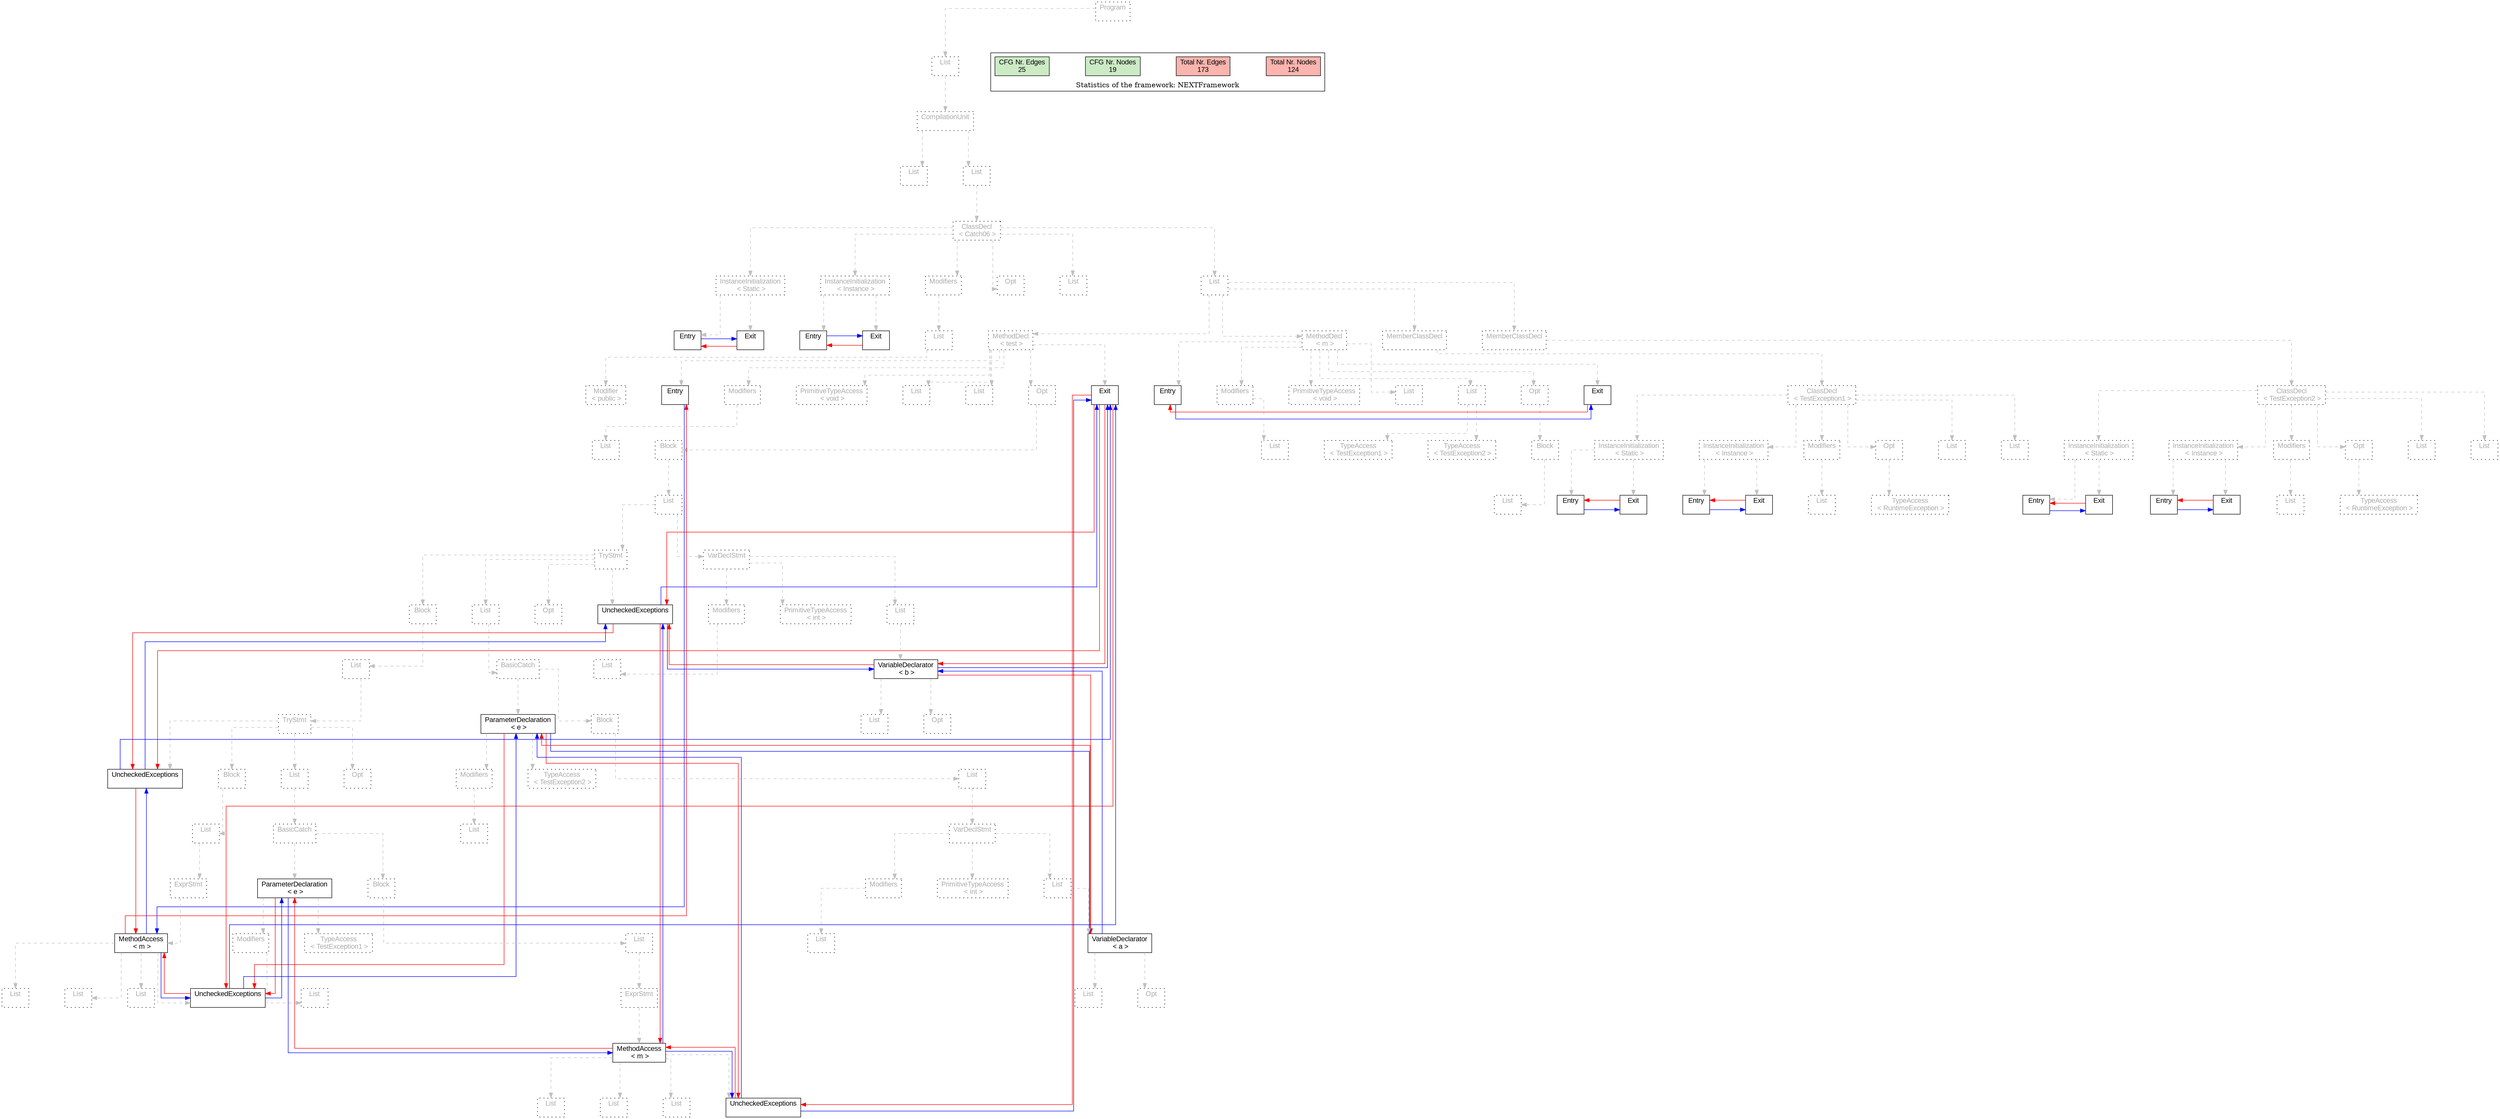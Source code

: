 digraph G {
graph [splines=ortho, nodesep="1", ranksep="1"]
node [shape=rect, fontname=Arial];
{ rank = same; "Program[0]"}
{ rank = same; "List[1]"}
{ rank = same; "CompilationUnit[2]"}
{ rank = same; "List[3]"; "List[4]"}
{ rank = same; "ClassDecl[5]"}
{ rank = same; "Modifiers[22]"; "Opt[25]"; "List[26]"; "List[27]"; "InstanceInitialization[6]"; "InstanceInitialization[14]"}
{ rank = same; "List[23]"; "MethodDecl[28]"; "MethodDecl[92]"; "MemberClassDecl[104]"; "MemberClassDecl[128]"; "Entry[7]"; "Exit[8]"; "Entry[15]"; "Exit[16]"}
{ rank = same; "Modifier[24]"; "Entry[29]"; "Modifiers[30]"; "PrimitiveTypeAccess[32]"; "List[33]"; "List[34]"; "Opt[35]"; "Exit[36]"; "Entry[93]"; "Modifiers[94]"; "PrimitiveTypeAccess[96]"; "List[97]"; "List[98]"; "Opt[101]"; "Exit[102]"; "ClassDecl[105]"; "ClassDecl[129]"}
{ rank = same; "List[31]"; "Block[36]"; "List[95]"; "TypeAccess[99]"; "TypeAccess[100]"; "Block[102]"; "Modifiers[122]"; "Opt[124]"; "List[126]"; "List[127]"; "InstanceInitialization[106]"; "InstanceInitialization[114]"; "Modifiers[146]"; "Opt[148]"; "List[150]"; "List[151]"; "InstanceInitialization[130]"; "InstanceInitialization[138]"}
{ rank = same; "List[37]"; "List[103]"; "List[123]"; "TypeAccess[125]"; "Entry[107]"; "Exit[108]"; "Entry[115]"; "Exit[116]"; "List[147]"; "TypeAccess[149]"; "Entry[131]"; "Exit[132]"; "Entry[139]"; "Exit[140]"}
{ rank = same; "TryStmt[38]"; "VarDeclStmt[84]"}
{ rank = same; "Block[39]"; "List[66]"; "Opt[82]"; "UncheckedExceptions[83]"; "Modifiers[85]"; "PrimitiveTypeAccess[87]"; "List[88]"}
{ rank = same; "List[40]"; "BasicCatch[67]"; "List[86]"; "VariableDeclarator[89]"}
{ rank = same; "TryStmt[41]"; "ParameterDeclaration[68]"; "Block[72]"; "List[90]"; "Opt[91]"}
{ rank = same; "Block[42]"; "List[50]"; "Opt[64]"; "UncheckedExceptions[65]"; "Modifiers[69]"; "TypeAccess[71]"; "List[73]"}
{ rank = same; "List[43]"; "BasicCatch[51]"; "List[70]"; "VarDeclStmt[74]"}
{ rank = same; "MethodAccess[45]"; "Modifiers[53]"; "TypeAccess[55]"; "List[57]"; "List[76]"; "VariableDeclarator[79]"}
{ rank = same; "ExprStmt[44]"; "ParameterDeclaration[52]"; "Block[56]"; "Modifiers[75]"; "PrimitiveTypeAccess[77]"; "List[78]"}
{ rank = same; "MethodAccess[59]"}
{ rank = same; "List[47]"; "List[48]"; "List[49]"; "UncheckedExceptions[46]"; "List[54]"; "ExprStmt[58]"; "List[80]"; "Opt[81]"}
{ rank = same; "List[61]"; "List[62]"; "List[63]"; "UncheckedExceptions[60]"}
"Program[0]" [label="Program\n ", style= dotted   fillcolor="#eeeeee" fontcolor="#aaaaaa"  ]
"List[1]" [label="List\n ", style= dotted   fillcolor="#eeeeee" fontcolor="#aaaaaa"  ]
"CompilationUnit[2]" [label="CompilationUnit\n ", style= dotted   fillcolor="#eeeeee" fontcolor="#aaaaaa"  ]
"List[3]" [label="List\n ", style= dotted   fillcolor="#eeeeee" fontcolor="#aaaaaa"  ]
"List[4]" [label="List\n ", style= dotted   fillcolor="#eeeeee" fontcolor="#aaaaaa"  ]
"ClassDecl[5]" [label="ClassDecl\n < Catch06 >", style= dotted   fillcolor="#eeeeee" fontcolor="#aaaaaa"  ]
"Modifiers[22]" [label="Modifiers\n ", style= dotted   fillcolor="#eeeeee" fontcolor="#aaaaaa"  ]
"List[23]" [label="List\n ", style= dotted   fillcolor="#eeeeee" fontcolor="#aaaaaa"  ]
"Modifier[24]" [label="Modifier\n < public >", style= dotted   fillcolor="#eeeeee" fontcolor="#aaaaaa"  ]
"Opt[25]" [label="Opt\n ", style= dotted   fillcolor="#eeeeee" fontcolor="#aaaaaa"  ]
"List[26]" [label="List\n ", style= dotted   fillcolor="#eeeeee" fontcolor="#aaaaaa"  ]
"List[27]" [label="List\n ", style= dotted   fillcolor="#eeeeee" fontcolor="#aaaaaa"  ]
"MethodDecl[28]" [label="MethodDecl\n < test >", style= dotted   fillcolor="#eeeeee" fontcolor="#aaaaaa"  ]
"Entry[29]" [label="Entry\n ", fillcolor=white   style=filled  ]
"Modifiers[30]" [label="Modifiers\n ", style= dotted   fillcolor="#eeeeee" fontcolor="#aaaaaa"  ]
"List[31]" [label="List\n ", style= dotted   fillcolor="#eeeeee" fontcolor="#aaaaaa"  ]
"PrimitiveTypeAccess[32]" [label="PrimitiveTypeAccess\n < void >", style= dotted   fillcolor="#eeeeee" fontcolor="#aaaaaa"  ]
"List[33]" [label="List\n ", style= dotted   fillcolor="#eeeeee" fontcolor="#aaaaaa"  ]
"List[34]" [label="List\n ", style= dotted   fillcolor="#eeeeee" fontcolor="#aaaaaa"  ]
"Opt[35]" [label="Opt\n ", style= dotted   fillcolor="#eeeeee" fontcolor="#aaaaaa"  ]
"Block[36]" [label="Block\n ", style= dotted   fillcolor="#eeeeee" fontcolor="#aaaaaa"  ]
"List[37]" [label="List\n ", style= dotted   fillcolor="#eeeeee" fontcolor="#aaaaaa"  ]
"TryStmt[38]" [label="TryStmt\n ", style= dotted   fillcolor="#eeeeee" fontcolor="#aaaaaa"  ]
"Block[39]" [label="Block\n ", style= dotted   fillcolor="#eeeeee" fontcolor="#aaaaaa"  ]
"List[40]" [label="List\n ", style= dotted   fillcolor="#eeeeee" fontcolor="#aaaaaa"  ]
"TryStmt[41]" [label="TryStmt\n ", style= dotted   fillcolor="#eeeeee" fontcolor="#aaaaaa"  ]
"Block[42]" [label="Block\n ", style= dotted   fillcolor="#eeeeee" fontcolor="#aaaaaa"  ]
"List[43]" [label="List\n ", style= dotted   fillcolor="#eeeeee" fontcolor="#aaaaaa"  ]
"ExprStmt[44]" [label="ExprStmt\n ", style= dotted   fillcolor="#eeeeee" fontcolor="#aaaaaa"  ]
"MethodAccess[45]" [label="MethodAccess\n < m >", fillcolor=white   style=filled  ]
"List[47]" [label="List\n ", style= dotted   fillcolor="#eeeeee" fontcolor="#aaaaaa"  ]
"List[48]" [label="List\n ", style= dotted   fillcolor="#eeeeee" fontcolor="#aaaaaa"  ]
"List[49]" [label="List\n ", style= dotted   fillcolor="#eeeeee" fontcolor="#aaaaaa"  ]
"UncheckedExceptions[46]" [label="UncheckedExceptions\n ", fillcolor=white   style=filled  ]
"List[50]" [label="List\n ", style= dotted   fillcolor="#eeeeee" fontcolor="#aaaaaa"  ]
"BasicCatch[51]" [label="BasicCatch\n ", style= dotted   fillcolor="#eeeeee" fontcolor="#aaaaaa"  ]
"ParameterDeclaration[52]" [label="ParameterDeclaration\n < e >", fillcolor=white   style=filled  ]
"Modifiers[53]" [label="Modifiers\n ", style= dotted   fillcolor="#eeeeee" fontcolor="#aaaaaa"  ]
"List[54]" [label="List\n ", style= dotted   fillcolor="#eeeeee" fontcolor="#aaaaaa"  ]
"TypeAccess[55]" [label="TypeAccess\n < TestException1 >", style= dotted   fillcolor="#eeeeee" fontcolor="#aaaaaa"  ]
"Block[56]" [label="Block\n ", style= dotted   fillcolor="#eeeeee" fontcolor="#aaaaaa"  ]
"List[57]" [label="List\n ", style= dotted   fillcolor="#eeeeee" fontcolor="#aaaaaa"  ]
"ExprStmt[58]" [label="ExprStmt\n ", style= dotted   fillcolor="#eeeeee" fontcolor="#aaaaaa"  ]
"MethodAccess[59]" [label="MethodAccess\n < m >", fillcolor=white   style=filled  ]
"List[61]" [label="List\n ", style= dotted   fillcolor="#eeeeee" fontcolor="#aaaaaa"  ]
"List[62]" [label="List\n ", style= dotted   fillcolor="#eeeeee" fontcolor="#aaaaaa"  ]
"List[63]" [label="List\n ", style= dotted   fillcolor="#eeeeee" fontcolor="#aaaaaa"  ]
"UncheckedExceptions[60]" [label="UncheckedExceptions\n ", fillcolor=white   style=filled  ]
"Opt[64]" [label="Opt\n ", style= dotted   fillcolor="#eeeeee" fontcolor="#aaaaaa"  ]
"UncheckedExceptions[65]" [label="UncheckedExceptions\n ", fillcolor=white   style=filled  ]
"List[66]" [label="List\n ", style= dotted   fillcolor="#eeeeee" fontcolor="#aaaaaa"  ]
"BasicCatch[67]" [label="BasicCatch\n ", style= dotted   fillcolor="#eeeeee" fontcolor="#aaaaaa"  ]
"ParameterDeclaration[68]" [label="ParameterDeclaration\n < e >", fillcolor=white   style=filled  ]
"Modifiers[69]" [label="Modifiers\n ", style= dotted   fillcolor="#eeeeee" fontcolor="#aaaaaa"  ]
"List[70]" [label="List\n ", style= dotted   fillcolor="#eeeeee" fontcolor="#aaaaaa"  ]
"TypeAccess[71]" [label="TypeAccess\n < TestException2 >", style= dotted   fillcolor="#eeeeee" fontcolor="#aaaaaa"  ]
"Block[72]" [label="Block\n ", style= dotted   fillcolor="#eeeeee" fontcolor="#aaaaaa"  ]
"List[73]" [label="List\n ", style= dotted   fillcolor="#eeeeee" fontcolor="#aaaaaa"  ]
"VarDeclStmt[74]" [label="VarDeclStmt\n ", style= dotted   fillcolor="#eeeeee" fontcolor="#aaaaaa"  ]
"Modifiers[75]" [label="Modifiers\n ", style= dotted   fillcolor="#eeeeee" fontcolor="#aaaaaa"  ]
"List[76]" [label="List\n ", style= dotted   fillcolor="#eeeeee" fontcolor="#aaaaaa"  ]
"PrimitiveTypeAccess[77]" [label="PrimitiveTypeAccess\n < int >", style= dotted   fillcolor="#eeeeee" fontcolor="#aaaaaa"  ]
"List[78]" [label="List\n ", style= dotted   fillcolor="#eeeeee" fontcolor="#aaaaaa"  ]
"VariableDeclarator[79]" [label="VariableDeclarator\n < a >", fillcolor=white   style=filled  ]
"List[80]" [label="List\n ", style= dotted   fillcolor="#eeeeee" fontcolor="#aaaaaa"  ]
"Opt[81]" [label="Opt\n ", style= dotted   fillcolor="#eeeeee" fontcolor="#aaaaaa"  ]
"Opt[82]" [label="Opt\n ", style= dotted   fillcolor="#eeeeee" fontcolor="#aaaaaa"  ]
"UncheckedExceptions[83]" [label="UncheckedExceptions\n ", fillcolor=white   style=filled  ]
"VarDeclStmt[84]" [label="VarDeclStmt\n ", style= dotted   fillcolor="#eeeeee" fontcolor="#aaaaaa"  ]
"Modifiers[85]" [label="Modifiers\n ", style= dotted   fillcolor="#eeeeee" fontcolor="#aaaaaa"  ]
"List[86]" [label="List\n ", style= dotted   fillcolor="#eeeeee" fontcolor="#aaaaaa"  ]
"PrimitiveTypeAccess[87]" [label="PrimitiveTypeAccess\n < int >", style= dotted   fillcolor="#eeeeee" fontcolor="#aaaaaa"  ]
"List[88]" [label="List\n ", style= dotted   fillcolor="#eeeeee" fontcolor="#aaaaaa"  ]
"VariableDeclarator[89]" [label="VariableDeclarator\n < b >", fillcolor=white   style=filled  ]
"List[90]" [label="List\n ", style= dotted   fillcolor="#eeeeee" fontcolor="#aaaaaa"  ]
"Opt[91]" [label="Opt\n ", style= dotted   fillcolor="#eeeeee" fontcolor="#aaaaaa"  ]
"Exit[36]" [label="Exit\n ", fillcolor=white   style=filled  ]
"MethodDecl[92]" [label="MethodDecl\n < m >", style= dotted   fillcolor="#eeeeee" fontcolor="#aaaaaa"  ]
"Entry[93]" [label="Entry\n ", fillcolor=white   style=filled  ]
"Modifiers[94]" [label="Modifiers\n ", style= dotted   fillcolor="#eeeeee" fontcolor="#aaaaaa"  ]
"List[95]" [label="List\n ", style= dotted   fillcolor="#eeeeee" fontcolor="#aaaaaa"  ]
"PrimitiveTypeAccess[96]" [label="PrimitiveTypeAccess\n < void >", style= dotted   fillcolor="#eeeeee" fontcolor="#aaaaaa"  ]
"List[97]" [label="List\n ", style= dotted   fillcolor="#eeeeee" fontcolor="#aaaaaa"  ]
"List[98]" [label="List\n ", style= dotted   fillcolor="#eeeeee" fontcolor="#aaaaaa"  ]
"TypeAccess[99]" [label="TypeAccess\n < TestException1 >", style= dotted   fillcolor="#eeeeee" fontcolor="#aaaaaa"  ]
"TypeAccess[100]" [label="TypeAccess\n < TestException2 >", style= dotted   fillcolor="#eeeeee" fontcolor="#aaaaaa"  ]
"Opt[101]" [label="Opt\n ", style= dotted   fillcolor="#eeeeee" fontcolor="#aaaaaa"  ]
"Block[102]" [label="Block\n ", style= dotted   fillcolor="#eeeeee" fontcolor="#aaaaaa"  ]
"List[103]" [label="List\n ", style= dotted   fillcolor="#eeeeee" fontcolor="#aaaaaa"  ]
"Exit[102]" [label="Exit\n ", fillcolor=white   style=filled  ]
"MemberClassDecl[104]" [label="MemberClassDecl\n ", style= dotted   fillcolor="#eeeeee" fontcolor="#aaaaaa"  ]
"ClassDecl[105]" [label="ClassDecl\n < TestException1 >", style= dotted   fillcolor="#eeeeee" fontcolor="#aaaaaa"  ]
"Modifiers[122]" [label="Modifiers\n ", style= dotted   fillcolor="#eeeeee" fontcolor="#aaaaaa"  ]
"List[123]" [label="List\n ", style= dotted   fillcolor="#eeeeee" fontcolor="#aaaaaa"  ]
"Opt[124]" [label="Opt\n ", style= dotted   fillcolor="#eeeeee" fontcolor="#aaaaaa"  ]
"TypeAccess[125]" [label="TypeAccess\n < RuntimeException >", style= dotted   fillcolor="#eeeeee" fontcolor="#aaaaaa"  ]
"List[126]" [label="List\n ", style= dotted   fillcolor="#eeeeee" fontcolor="#aaaaaa"  ]
"List[127]" [label="List\n ", style= dotted   fillcolor="#eeeeee" fontcolor="#aaaaaa"  ]
"InstanceInitialization[106]" [label="InstanceInitialization\n < Instance >", style= dotted   fillcolor="#eeeeee" fontcolor="#aaaaaa"  ]
"Entry[107]" [label="Entry\n ", fillcolor=white   style=filled  ]
"Exit[108]" [label="Exit\n ", fillcolor=white   style=filled  ]
"InstanceInitialization[114]" [label="InstanceInitialization\n < Static >", style= dotted   fillcolor="#eeeeee" fontcolor="#aaaaaa"  ]
"Entry[115]" [label="Entry\n ", fillcolor=white   style=filled  ]
"Exit[116]" [label="Exit\n ", fillcolor=white   style=filled  ]
"MemberClassDecl[128]" [label="MemberClassDecl\n ", style= dotted   fillcolor="#eeeeee" fontcolor="#aaaaaa"  ]
"ClassDecl[129]" [label="ClassDecl\n < TestException2 >", style= dotted   fillcolor="#eeeeee" fontcolor="#aaaaaa"  ]
"Modifiers[146]" [label="Modifiers\n ", style= dotted   fillcolor="#eeeeee" fontcolor="#aaaaaa"  ]
"List[147]" [label="List\n ", style= dotted   fillcolor="#eeeeee" fontcolor="#aaaaaa"  ]
"Opt[148]" [label="Opt\n ", style= dotted   fillcolor="#eeeeee" fontcolor="#aaaaaa"  ]
"TypeAccess[149]" [label="TypeAccess\n < RuntimeException >", style= dotted   fillcolor="#eeeeee" fontcolor="#aaaaaa"  ]
"List[150]" [label="List\n ", style= dotted   fillcolor="#eeeeee" fontcolor="#aaaaaa"  ]
"List[151]" [label="List\n ", style= dotted   fillcolor="#eeeeee" fontcolor="#aaaaaa"  ]
"InstanceInitialization[130]" [label="InstanceInitialization\n < Instance >", style= dotted   fillcolor="#eeeeee" fontcolor="#aaaaaa"  ]
"Entry[131]" [label="Entry\n ", fillcolor=white   style=filled  ]
"Exit[132]" [label="Exit\n ", fillcolor=white   style=filled  ]
"InstanceInitialization[138]" [label="InstanceInitialization\n < Static >", style= dotted   fillcolor="#eeeeee" fontcolor="#aaaaaa"  ]
"Entry[139]" [label="Entry\n ", fillcolor=white   style=filled  ]
"Exit[140]" [label="Exit\n ", fillcolor=white   style=filled  ]
"InstanceInitialization[6]" [label="InstanceInitialization\n < Instance >", style= dotted   fillcolor="#eeeeee" fontcolor="#aaaaaa"  ]
"Entry[7]" [label="Entry\n ", fillcolor=white   style=filled  ]
"Exit[8]" [label="Exit\n ", fillcolor=white   style=filled  ]
"InstanceInitialization[14]" [label="InstanceInitialization\n < Static >", style= dotted   fillcolor="#eeeeee" fontcolor="#aaaaaa"  ]
"Entry[15]" [label="Entry\n ", fillcolor=white   style=filled  ]
"Exit[16]" [label="Exit\n ", fillcolor=white   style=filled  ]
"CompilationUnit[2]" -> "List[3]" [style=dashed, color=gray]
"List[23]" -> "Modifier[24]" [style=dashed, color=gray]
"Modifiers[22]" -> "List[23]" [style=dashed, color=gray]
"ClassDecl[5]" -> "Modifiers[22]" [style=dashed, color=gray]
"ClassDecl[5]" -> "Opt[25]" [style=dashed, color=gray]
"ClassDecl[5]" -> "List[26]" [style=dashed, color=gray]
"MethodDecl[28]" -> "Entry[29]" [style=dashed, color=gray]
"Modifiers[30]" -> "List[31]" [style=dashed, color=gray]
"MethodDecl[28]" -> "Modifiers[30]" [style=dashed, color=gray]
"MethodDecl[28]" -> "PrimitiveTypeAccess[32]" [style=dashed, color=gray]
"MethodDecl[28]" -> "List[33]" [style=dashed, color=gray]
"MethodDecl[28]" -> "List[34]" [style=dashed, color=gray]
"MethodAccess[45]" -> "List[47]" [style=dashed, color=gray]
"MethodAccess[45]" -> "List[48]" [style=dashed, color=gray]
"MethodAccess[45]" -> "List[49]" [style=dashed, color=gray]
"MethodAccess[45]" -> "UncheckedExceptions[46]" [style=dashed, color=gray]
"ExprStmt[44]" -> "MethodAccess[45]" [style=dashed, color=gray]
"List[43]" -> "ExprStmt[44]" [style=dashed, color=gray]
"Block[42]" -> "List[43]" [style=dashed, color=gray]
"TryStmt[41]" -> "Block[42]" [style=dashed, color=gray]
"Modifiers[53]" -> "List[54]" [style=dashed, color=gray]
"ParameterDeclaration[52]" -> "Modifiers[53]" [style=dashed, color=gray]
"ParameterDeclaration[52]" -> "TypeAccess[55]" [style=dashed, color=gray]
"BasicCatch[51]" -> "ParameterDeclaration[52]" [style=dashed, color=gray]
"MethodAccess[59]" -> "List[61]" [style=dashed, color=gray]
"MethodAccess[59]" -> "List[62]" [style=dashed, color=gray]
"MethodAccess[59]" -> "List[63]" [style=dashed, color=gray]
"MethodAccess[59]" -> "UncheckedExceptions[60]" [style=dashed, color=gray]
"ExprStmt[58]" -> "MethodAccess[59]" [style=dashed, color=gray]
"List[57]" -> "ExprStmt[58]" [style=dashed, color=gray]
"Block[56]" -> "List[57]" [style=dashed, color=gray]
"BasicCatch[51]" -> "Block[56]" [style=dashed, color=gray]
"List[50]" -> "BasicCatch[51]" [style=dashed, color=gray]
"TryStmt[41]" -> "List[50]" [style=dashed, color=gray]
"TryStmt[41]" -> "Opt[64]" [style=dashed, color=gray]
"TryStmt[41]" -> "UncheckedExceptions[65]" [style=dashed, color=gray]
"List[40]" -> "TryStmt[41]" [style=dashed, color=gray]
"Block[39]" -> "List[40]" [style=dashed, color=gray]
"TryStmt[38]" -> "Block[39]" [style=dashed, color=gray]
"Modifiers[69]" -> "List[70]" [style=dashed, color=gray]
"ParameterDeclaration[68]" -> "Modifiers[69]" [style=dashed, color=gray]
"ParameterDeclaration[68]" -> "TypeAccess[71]" [style=dashed, color=gray]
"BasicCatch[67]" -> "ParameterDeclaration[68]" [style=dashed, color=gray]
"Modifiers[75]" -> "List[76]" [style=dashed, color=gray]
"VarDeclStmt[74]" -> "Modifiers[75]" [style=dashed, color=gray]
"VarDeclStmt[74]" -> "PrimitiveTypeAccess[77]" [style=dashed, color=gray]
"VariableDeclarator[79]" -> "List[80]" [style=dashed, color=gray]
"VariableDeclarator[79]" -> "Opt[81]" [style=dashed, color=gray]
"List[78]" -> "VariableDeclarator[79]" [style=dashed, color=gray]
"VarDeclStmt[74]" -> "List[78]" [style=dashed, color=gray]
"List[73]" -> "VarDeclStmt[74]" [style=dashed, color=gray]
"Block[72]" -> "List[73]" [style=dashed, color=gray]
"BasicCatch[67]" -> "Block[72]" [style=dashed, color=gray]
"List[66]" -> "BasicCatch[67]" [style=dashed, color=gray]
"TryStmt[38]" -> "List[66]" [style=dashed, color=gray]
"TryStmt[38]" -> "Opt[82]" [style=dashed, color=gray]
"TryStmt[38]" -> "UncheckedExceptions[83]" [style=dashed, color=gray]
"List[37]" -> "TryStmt[38]" [style=dashed, color=gray]
"Modifiers[85]" -> "List[86]" [style=dashed, color=gray]
"VarDeclStmt[84]" -> "Modifiers[85]" [style=dashed, color=gray]
"VarDeclStmt[84]" -> "PrimitiveTypeAccess[87]" [style=dashed, color=gray]
"VariableDeclarator[89]" -> "List[90]" [style=dashed, color=gray]
"VariableDeclarator[89]" -> "Opt[91]" [style=dashed, color=gray]
"List[88]" -> "VariableDeclarator[89]" [style=dashed, color=gray]
"VarDeclStmt[84]" -> "List[88]" [style=dashed, color=gray]
"List[37]" -> "VarDeclStmt[84]" [style=dashed, color=gray]
"Block[36]" -> "List[37]" [style=dashed, color=gray]
"Opt[35]" -> "Block[36]" [style=dashed, color=gray]
"MethodDecl[28]" -> "Opt[35]" [style=dashed, color=gray]
"MethodDecl[28]" -> "Exit[36]" [style=dashed, color=gray]
"List[27]" -> "MethodDecl[28]" [style=dashed, color=gray]
"MethodDecl[92]" -> "Entry[93]" [style=dashed, color=gray]
"Modifiers[94]" -> "List[95]" [style=dashed, color=gray]
"MethodDecl[92]" -> "Modifiers[94]" [style=dashed, color=gray]
"MethodDecl[92]" -> "PrimitiveTypeAccess[96]" [style=dashed, color=gray]
"MethodDecl[92]" -> "List[97]" [style=dashed, color=gray]
"List[98]" -> "TypeAccess[99]" [style=dashed, color=gray]
"List[98]" -> "TypeAccess[100]" [style=dashed, color=gray]
"MethodDecl[92]" -> "List[98]" [style=dashed, color=gray]
"Block[102]" -> "List[103]" [style=dashed, color=gray]
"Opt[101]" -> "Block[102]" [style=dashed, color=gray]
"MethodDecl[92]" -> "Opt[101]" [style=dashed, color=gray]
"MethodDecl[92]" -> "Exit[102]" [style=dashed, color=gray]
"List[27]" -> "MethodDecl[92]" [style=dashed, color=gray]
"Modifiers[122]" -> "List[123]" [style=dashed, color=gray]
"ClassDecl[105]" -> "Modifiers[122]" [style=dashed, color=gray]
"Opt[124]" -> "TypeAccess[125]" [style=dashed, color=gray]
"ClassDecl[105]" -> "Opt[124]" [style=dashed, color=gray]
"ClassDecl[105]" -> "List[126]" [style=dashed, color=gray]
"ClassDecl[105]" -> "List[127]" [style=dashed, color=gray]
"InstanceInitialization[106]" -> "Entry[107]" [style=dashed, color=gray]
"InstanceInitialization[106]" -> "Exit[108]" [style=dashed, color=gray]
"InstanceInitialization[114]" -> "Entry[115]" [style=dashed, color=gray]
"InstanceInitialization[114]" -> "Exit[116]" [style=dashed, color=gray]
"ClassDecl[105]" -> "InstanceInitialization[106]" [style=dashed, color=gray]
"ClassDecl[105]" -> "InstanceInitialization[114]" [style=dashed, color=gray]
"MemberClassDecl[104]" -> "ClassDecl[105]" [style=dashed, color=gray]
"List[27]" -> "MemberClassDecl[104]" [style=dashed, color=gray]
"Modifiers[146]" -> "List[147]" [style=dashed, color=gray]
"ClassDecl[129]" -> "Modifiers[146]" [style=dashed, color=gray]
"Opt[148]" -> "TypeAccess[149]" [style=dashed, color=gray]
"ClassDecl[129]" -> "Opt[148]" [style=dashed, color=gray]
"ClassDecl[129]" -> "List[150]" [style=dashed, color=gray]
"ClassDecl[129]" -> "List[151]" [style=dashed, color=gray]
"InstanceInitialization[130]" -> "Entry[131]" [style=dashed, color=gray]
"InstanceInitialization[130]" -> "Exit[132]" [style=dashed, color=gray]
"InstanceInitialization[138]" -> "Entry[139]" [style=dashed, color=gray]
"InstanceInitialization[138]" -> "Exit[140]" [style=dashed, color=gray]
"ClassDecl[129]" -> "InstanceInitialization[130]" [style=dashed, color=gray]
"ClassDecl[129]" -> "InstanceInitialization[138]" [style=dashed, color=gray]
"MemberClassDecl[128]" -> "ClassDecl[129]" [style=dashed, color=gray]
"List[27]" -> "MemberClassDecl[128]" [style=dashed, color=gray]
"ClassDecl[5]" -> "List[27]" [style=dashed, color=gray]
"InstanceInitialization[6]" -> "Entry[7]" [style=dashed, color=gray]
"InstanceInitialization[6]" -> "Exit[8]" [style=dashed, color=gray]
"InstanceInitialization[14]" -> "Entry[15]" [style=dashed, color=gray]
"InstanceInitialization[14]" -> "Exit[16]" [style=dashed, color=gray]
"ClassDecl[5]" -> "InstanceInitialization[6]" [style=dashed, color=gray]
"ClassDecl[5]" -> "InstanceInitialization[14]" [style=dashed, color=gray]
"List[4]" -> "ClassDecl[5]" [style=dashed, color=gray]
"CompilationUnit[2]" -> "List[4]" [style=dashed, color=gray]
"List[1]" -> "CompilationUnit[2]" [style=dashed, color=gray]
"Program[0]" -> "List[1]" [style=dashed, color=gray]
"Exit[16]" -> "Entry[15]" [color=red, constraint=false]
"Entry[15]" -> "Exit[16]" [color=blue, constraint=false, xlabel=" "] 
"Exit[8]" -> "Entry[7]" [color=red, constraint=false]
"Entry[7]" -> "Exit[8]" [color=blue, constraint=false, xlabel=" "] 
"Exit[36]" -> "UncheckedExceptions[83]" [color=red, constraint=false]
"Exit[36]" -> "UncheckedExceptions[65]" [color=red, constraint=false]
"Exit[36]" -> "UncheckedExceptions[46]" [color=red, constraint=false]
"Exit[36]" -> "UncheckedExceptions[60]" [color=red, constraint=false]
"Exit[36]" -> "VariableDeclarator[89]" [color=red, constraint=false]
"VariableDeclarator[89]" -> "Exit[36]" [color=blue, constraint=false, xlabel=" "] 
"VariableDeclarator[89]" -> "UncheckedExceptions[83]" [color=red, constraint=false]
"VariableDeclarator[89]" -> "VariableDeclarator[79]" [color=red, constraint=false]
"UncheckedExceptions[83]" -> "Exit[36]" [color=blue, constraint=false, xlabel=" "] 
"UncheckedExceptions[83]" -> "VariableDeclarator[89]" [color=blue, constraint=false, xlabel=" "] 
"UncheckedExceptions[83]" -> "UncheckedExceptions[65]" [color=red, constraint=false]
"UncheckedExceptions[83]" -> "MethodAccess[59]" [color=red, constraint=false]
"UncheckedExceptions[65]" -> "Exit[36]" [color=blue, constraint=false, xlabel=" "] 
"UncheckedExceptions[65]" -> "UncheckedExceptions[83]" [color=blue, constraint=false, xlabel=" "] 
"UncheckedExceptions[65]" -> "MethodAccess[45]" [color=red, constraint=false]
"VariableDeclarator[79]" -> "VariableDeclarator[89]" [color=blue, constraint=false, xlabel=" "] 
"VariableDeclarator[79]" -> "ParameterDeclaration[68]" [color=red, constraint=false]
"ParameterDeclaration[68]" -> "VariableDeclarator[79]" [color=blue, constraint=false, xlabel=" "] 
"ParameterDeclaration[68]" -> "UncheckedExceptions[46]" [color=red, constraint=false]
"ParameterDeclaration[68]" -> "UncheckedExceptions[60]" [color=red, constraint=false]
"UncheckedExceptions[60]" -> "ParameterDeclaration[68]" [color=blue, constraint=false, xlabel=" "] 
"UncheckedExceptions[60]" -> "Exit[36]" [color=blue, constraint=false, xlabel=" "] 
"UncheckedExceptions[60]" -> "MethodAccess[59]" [color=red, constraint=false]
"MethodAccess[59]" -> "UncheckedExceptions[83]" [color=blue, constraint=false, xlabel=" "] 
"MethodAccess[59]" -> "UncheckedExceptions[60]" [color=blue, constraint=false, xlabel=" "] 
"MethodAccess[59]" -> "ParameterDeclaration[52]" [color=red, constraint=false]
"ParameterDeclaration[52]" -> "MethodAccess[59]" [color=blue, constraint=false, xlabel=" "] 
"ParameterDeclaration[52]" -> "UncheckedExceptions[46]" [color=red, constraint=false]
"UncheckedExceptions[46]" -> "ParameterDeclaration[52]" [color=blue, constraint=false, xlabel=" "] 
"UncheckedExceptions[46]" -> "ParameterDeclaration[68]" [color=blue, constraint=false, xlabel=" "] 
"UncheckedExceptions[46]" -> "Exit[36]" [color=blue, constraint=false, xlabel=" "] 
"UncheckedExceptions[46]" -> "MethodAccess[45]" [color=red, constraint=false]
"MethodAccess[45]" -> "UncheckedExceptions[65]" [color=blue, constraint=false, xlabel=" "] 
"MethodAccess[45]" -> "UncheckedExceptions[46]" [color=blue, constraint=false, xlabel=" "] 
"MethodAccess[45]" -> "Entry[29]" [color=red, constraint=false]
"Entry[29]" -> "MethodAccess[45]" [color=blue, constraint=false, xlabel=" "] 
"Exit[102]" -> "Entry[93]" [color=red, constraint=false]
"Entry[93]" -> "Exit[102]" [color=blue, constraint=false, xlabel=" "] 
"Exit[116]" -> "Entry[115]" [color=red, constraint=false]
"Entry[115]" -> "Exit[116]" [color=blue, constraint=false, xlabel=" "] 
"Exit[108]" -> "Entry[107]" [color=red, constraint=false]
"Entry[107]" -> "Exit[108]" [color=blue, constraint=false, xlabel=" "] 
"Exit[140]" -> "Entry[139]" [color=red, constraint=false]
"Entry[139]" -> "Exit[140]" [color=blue, constraint=false, xlabel=" "] 
"Exit[132]" -> "Entry[131]" [color=red, constraint=false]
"Entry[131]" -> "Exit[132]" [color=blue, constraint=false, xlabel=" "] 
"List[3]" -> "List[4]" [style=invis]
"InstanceInitialization[14]" -> "InstanceInitialization[6]" -> "Modifiers[22]" -> "Opt[25]" -> "List[26]" -> "List[27]" [style=invis]
"MethodDecl[28]" -> "MethodDecl[92]" -> "MemberClassDecl[104]" -> "MemberClassDecl[128]" [style=invis]
"Entry[29]" -> "Modifiers[30]" -> "PrimitiveTypeAccess[32]" -> "List[33]" -> "List[34]" -> "Opt[35]" -> "Exit[36]" [style=invis]
"TryStmt[38]" -> "VarDeclStmt[84]" [style=invis]
"Block[39]" -> "List[66]" -> "Opt[82]" [style=invis]
"Block[42]" -> "List[50]" -> "Opt[64]" [style=invis]
"ParameterDeclaration[52]" -> "Block[56]" [style=invis]
"Modifiers[53]" -> "TypeAccess[55]" [style=invis]
"ParameterDeclaration[68]" -> "Block[72]" [style=invis]
"Modifiers[69]" -> "TypeAccess[71]" [style=invis]
"Modifiers[75]" -> "PrimitiveTypeAccess[77]" -> "List[78]" [style=invis]
"List[80]" -> "Opt[81]" [style=invis]
"Modifiers[85]" -> "PrimitiveTypeAccess[87]" -> "List[88]" [style=invis]
"List[90]" -> "Opt[91]" [style=invis]
"Entry[93]" -> "Modifiers[94]" -> "PrimitiveTypeAccess[96]" -> "List[97]" -> "List[98]" -> "Opt[101]" -> "Exit[102]" [style=invis]
"TypeAccess[99]" -> "TypeAccess[100]" [style=invis]
"InstanceInitialization[114]" -> "InstanceInitialization[106]" -> "Modifiers[122]" -> "Opt[124]" -> "List[126]" -> "List[127]" [style=invis]
"Entry[107]" -> "Exit[108]" [style=invis]
"Entry[115]" -> "Exit[116]" [style=invis]
"InstanceInitialization[138]" -> "InstanceInitialization[130]" -> "Modifiers[146]" -> "Opt[148]" -> "List[150]" -> "List[151]" [style=invis]
"Entry[131]" -> "Exit[132]" [style=invis]
"Entry[139]" -> "Exit[140]" [style=invis]
"Entry[7]" -> "Exit[8]" [style=invis]
"Entry[15]" -> "Exit[16]" [style=invis]

subgraph cluster_legend {
{node [style=filled, fillcolor=1, colorscheme="pastel13"]
Nodes [label="Total Nr. Nodes
124", fillcolor=1]
Edges [label="Total Nr. Edges
173", fillcolor=1]
NodesCFG [label="CFG Nr. Nodes
19", fillcolor=3]
EdgesCFG [label="CFG Nr. Edges
25", fillcolor=3]
Nodes-> "Program[0]" -> NodesCFG  [style="invis"]
Edges -> "Program[0]" ->EdgesCFG [style="invis"]}
label = "Statistics of the framework: NEXTFramework"
style="solid"
ranksep=0.05
nodesep=0.01
labelloc = b
len=2
}}